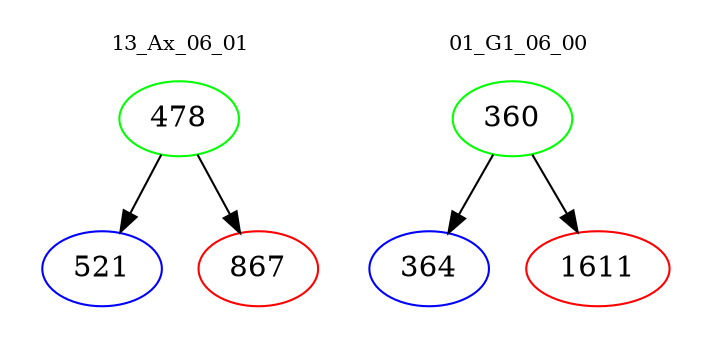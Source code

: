 digraph{
subgraph cluster_0 {
color = white
label = "13_Ax_06_01";
fontsize=10;
T0_478 [label="478", color="green"]
T0_478 -> T0_521 [color="black"]
T0_521 [label="521", color="blue"]
T0_478 -> T0_867 [color="black"]
T0_867 [label="867", color="red"]
}
subgraph cluster_1 {
color = white
label = "01_G1_06_00";
fontsize=10;
T1_360 [label="360", color="green"]
T1_360 -> T1_364 [color="black"]
T1_364 [label="364", color="blue"]
T1_360 -> T1_1611 [color="black"]
T1_1611 [label="1611", color="red"]
}
}
